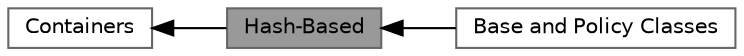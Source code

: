 digraph "Hash-Based"
{
 // LATEX_PDF_SIZE
  bgcolor="transparent";
  edge [fontname=Helvetica,fontsize=10,labelfontname=Helvetica,labelfontsize=10];
  node [fontname=Helvetica,fontsize=10,shape=box,height=0.2,width=0.4];
  rankdir=LR;
  Node2 [id="Node000002",label="Containers",height=0.2,width=0.4,color="grey40", fillcolor="white", style="filled",URL="$group__containers-pbds.html",tooltip=" "];
  Node1 [id="Node000001",label="Hash-Based",height=0.2,width=0.4,color="gray40", fillcolor="grey60", style="filled", fontcolor="black",tooltip=" "];
  Node3 [id="Node000003",label="Base and Policy Classes",height=0.2,width=0.4,color="grey40", fillcolor="white", style="filled",URL="$group__hash-detail.html",tooltip=" "];
  Node2->Node1 [shape=plaintext, dir="back", style="solid"];
  Node1->Node3 [shape=plaintext, dir="back", style="solid"];
}
